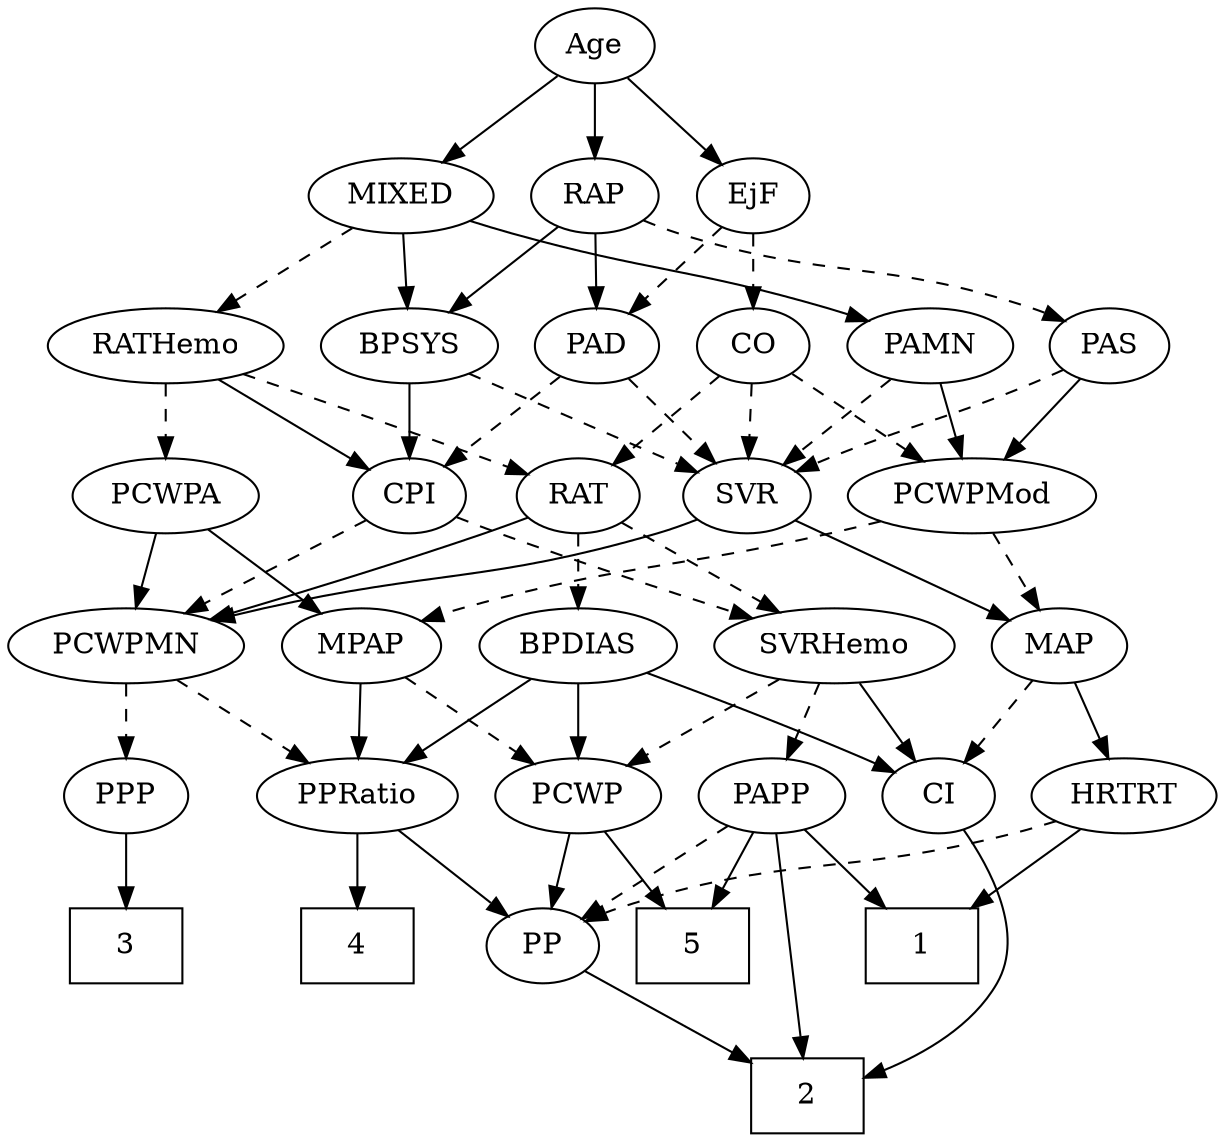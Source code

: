 strict digraph {
	graph [bb="0,0,532.69,540"];
	node [label="\N"];
	1	[height=0.5,
		pos="417.05,90",
		shape=box,
		width=0.75];
	2	[height=0.5,
		pos="362.05,18",
		shape=box,
		width=0.75];
	3	[height=0.5,
		pos="50.046,90",
		shape=box,
		width=0.75];
	4	[height=0.5,
		pos="153.05,90",
		shape=box,
		width=0.75];
	5	[height=0.5,
		pos="307.05,90",
		shape=box,
		width=0.75];
	Age	[height=0.5,
		pos="254.05,522",
		width=0.75];
	EjF	[height=0.5,
		pos="327.05,450",
		width=0.75];
	Age -> EjF	[pos="e,312.29,465.14 268.82,506.83 279.21,496.87 293.29,483.37 305,472.14",
		style=solid];
	RAP	[height=0.5,
		pos="254.05,450",
		width=0.77632];
	Age -> RAP	[pos="e,254.05,468.1 254.05,503.7 254.05,495.98 254.05,486.71 254.05,478.11",
		style=solid];
	MIXED	[height=0.5,
		pos="168.05,450",
		width=1.1193];
	Age -> MIXED	[pos="e,186.67,466.16 237.46,507.5 225.3,497.61 208.54,483.96 194.54,472.56",
		style=solid];
	PAD	[height=0.5,
		pos="254.05,378",
		width=0.79437];
	EjF -> PAD	[pos="e,269.05,393.38 312.27,434.83 301.95,424.94 287.99,411.55 276.32,400.36",
		style=dashed];
	CO	[height=0.5,
		pos="328.05,378",
		width=0.75];
	EjF -> CO	[pos="e,327.8,396.1 327.29,431.7 327.4,423.98 327.54,414.71 327.66,406.11",
		style=dashed];
	BPSYS	[height=0.5,
		pos="170.05,378",
		width=1.0471];
	RAP -> BPSYS	[pos="e,188.06,394.01 237.45,435.17 225.65,425.34 209.57,411.93 196.07,400.69",
		style=solid];
	RAP -> PAD	[pos="e,254.05,396.1 254.05,431.7 254.05,423.98 254.05,414.71 254.05,406.11",
		style=solid];
	PAS	[height=0.5,
		pos="490.05,378",
		width=0.75];
	RAP -> PAS	[pos="e,469.43,389.7 275.65,438.14 280.62,435.9 285.95,433.71 291.05,432 361.37,408.38 383.84,419.99 454.05,396 455.96,395.35 457.9,394.62 \
459.85,393.85",
		style=dashed];
	MIXED -> BPSYS	[pos="e,169.56,396.1 168.54,431.7 168.76,423.98 169.03,414.71 169.27,406.11",
		style=solid];
	PAMN	[height=0.5,
		pos="409.05,378",
		width=1.011];
	MIXED -> PAMN	[pos="e,381.62,389.96 198.22,438.03 204.41,435.92 210.91,433.81 217.05,432 281.56,412.96 299.8,415.92 364.05,396 366.65,395.19 369.32,\
394.32 372,393.4",
		style=solid];
	RATHemo	[height=0.5,
		pos="65.046,378",
		width=1.3721];
	MIXED -> RATHemo	[pos="e,87.429,394.21 146.7,434.5 132.09,424.56 112.47,411.23 96.12,400.12",
		style=dashed];
	MPAP	[height=0.5,
		pos="153.05,234",
		width=0.97491];
	PPRatio	[height=0.5,
		pos="153.05,162",
		width=1.1013];
	MPAP -> PPRatio	[pos="e,153.05,180.1 153.05,215.7 153.05,207.98 153.05,198.71 153.05,190.11",
		style=solid];
	PCWP	[height=0.5,
		pos="246.05,162",
		width=0.97491];
	MPAP -> PCWP	[pos="e,227.12,177.25 172.32,218.5 185.75,208.39 203.86,194.75 218.77,183.53",
		style=dashed];
	CPI	[height=0.5,
		pos="170.05,306",
		width=0.75];
	BPSYS -> CPI	[pos="e,170.05,324.1 170.05,359.7 170.05,351.98 170.05,342.71 170.05,334.11",
		style=solid];
	SVR	[height=0.5,
		pos="324.05,306",
		width=0.77632];
	BPSYS -> SVR	[pos="e,301.91,317.06 196.52,364.97 223.14,352.87 264.17,334.21 292.47,321.35",
		style=dashed];
	PAD -> CPI	[pos="e,186.32,320.56 237.45,363.17 225.06,352.85 207.94,338.58 194.06,327.01",
		style=dashed];
	PAD -> SVR	[pos="e,309.22,321.82 268.89,362.15 278.54,352.5 291.3,339.75 302.11,328.94",
		style=dashed];
	RAT	[height=0.5,
		pos="248.05,306",
		width=0.75827];
	CO -> RAT	[pos="e,263.82,320.8 312.24,363.17 300.63,353.01 284.65,339.03 271.54,327.56",
		style=dashed];
	CO -> SVR	[pos="e,325.02,324.1 327.06,359.7 326.62,351.98 326.09,342.71 325.59,334.11",
		style=dashed];
	PCWPMod	[height=0.5,
		pos="422.05,306",
		width=1.4443];
	CO -> PCWPMod	[pos="e,401.16,322.55 345.73,363.83 359.01,353.94 377.49,340.18 392.94,328.67",
		style=dashed];
	PAS -> SVR	[pos="e,345.86,317.29 468.84,366.68 464.01,364.41 458.87,362.07 454.05,360 413.31,342.53 401.87,341.26 361.05,324 359.19,323.22 357.29,\
322.39 355.38,321.56",
		style=dashed];
	PAS -> PCWPMod	[pos="e,437.78,323.2 475.96,362.5 467,353.28 455.21,341.14 444.93,330.56",
		style=solid];
	PAMN -> SVR	[pos="e,340.6,320.64 391.02,362.15 378.67,351.98 362.14,338.37 348.59,327.21",
		style=dashed];
	PAMN -> PCWPMod	[pos="e,418.84,324.28 412.19,360.05 413.62,352.35 415.35,343.03 416.96,334.36",
		style=solid];
	RATHemo -> CPI	[pos="e,151.5,319.36 87.829,361.81 104.06,350.99 125.94,336.4 143.05,325",
		style=solid];
	RATHemo -> RAT	[pos="e,225.42,316.28 98.467,364.71 127.09,354.11 169.38,338.31 206.05,324 209.3,322.73 212.68,321.39 216.05,320.05",
		style=dashed];
	PCWPA	[height=0.5,
		pos="65.046,306",
		width=1.1555];
	RATHemo -> PCWPA	[pos="e,65.046,324.1 65.046,359.7 65.046,351.98 65.046,342.71 65.046,334.11",
		style=dashed];
	PCWPMN	[height=0.5,
		pos="50.046,234",
		width=1.3902];
	CPI -> PCWPMN	[pos="e,75.32,249.74 150.23,293.44 132.29,282.98 105.48,267.34 84.105,254.87",
		style=dashed];
	SVRHemo	[height=0.5,
		pos="358.05,234",
		width=1.3902];
	CPI -> SVRHemo	[pos="e,323.4,247.18 192.65,295.67 198.92,293.14 205.73,290.42 212.05,288 246.09,274.94 284.9,260.89 313.94,250.54",
		style=dashed];
	RAT -> PCWPMN	[pos="e,86.189,246.63 225.47,295.59 219.21,293.05 212.39,290.36 206.05,288 169.27,274.32 127.13,260.09 95.917,249.82",
		style=solid];
	RAT -> SVRHemo	[pos="e,334.52,249.97 267.21,292.81 283.36,282.53 306.82,267.6 325.85,255.49",
		style=dashed];
	BPDIAS	[height=0.5,
		pos="248.05,234",
		width=1.1735];
	RAT -> BPDIAS	[pos="e,248.05,252.1 248.05,287.7 248.05,279.98 248.05,270.71 248.05,262.11",
		style=dashed];
	SVR -> PCWPMN	[pos="e,87.066,246.14 301.91,294.67 296.18,292.25 289.95,289.84 284.05,288 208.24,264.35 186.14,271.01 109.05,252 105.03,251.01 100.87,\
249.93 96.714,248.81",
		style=solid];
	MAP	[height=0.5,
		pos="457.05,234",
		width=0.84854];
	SVR -> MAP	[pos="e,434.74,246.74 345.12,293.91 366.81,282.49 400.86,264.57 425.71,251.49",
		style=solid];
	PCWPMod -> MPAP	[pos="e,179.81,246.09 383.41,293.88 376,291.85 368.3,289.81 361.05,288 288.63,269.98 268.5,273.51 197.05,252 194.49,251.23 191.87,250.38 \
189.24,249.48",
		style=dashed];
	PCWPMod -> MAP	[pos="e,448.65,251.79 430.52,288.05 434.6,279.89 439.59,269.91 444.13,260.82",
		style=dashed];
	PCWPA -> MPAP	[pos="e,134.89,249.44 84.14,289.81 96.615,279.89 113.07,266.8 126.77,255.9",
		style=solid];
	PCWPA -> PCWPMN	[pos="e,53.747,252.28 61.414,288.05 59.744,280.26 57.722,270.82 55.848,262.08",
		style=solid];
	PPP	[height=0.5,
		pos="50.046,162",
		width=0.75];
	PCWPMN -> PPP	[pos="e,50.046,180.1 50.046,215.7 50.046,207.98 50.046,198.71 50.046,190.11",
		style=dashed];
	PCWPMN -> PPRatio	[pos="e,131.8,177.44 72.395,217.81 87.272,207.7 106.99,194.3 123.2,183.28",
		style=dashed];
	SVRHemo -> PCWP	[pos="e,267.49,176.4 334.29,218.15 317.3,207.53 294.29,193.15 276.03,181.74",
		style=dashed];
	CI	[height=0.5,
		pos="408.05,162",
		width=0.75];
	SVRHemo -> CI	[pos="e,396.97,178.51 369.89,216.41 376.24,207.53 384.16,196.44 391.14,186.67",
		style=solid];
	PAPP	[height=0.5,
		pos="331.05,162",
		width=0.88464];
	SVRHemo -> PAPP	[pos="e,337.52,179.79 351.51,216.05 348.43,208.06 344.67,198.33 341.23,189.4",
		style=dashed];
	BPDIAS -> PPRatio	[pos="e,173.16,177.82 227.9,218.15 214.42,208.22 196.49,195.01 181.55,184.01",
		style=solid];
	BPDIAS -> PCWP	[pos="e,246.53,180.1 247.55,215.7 247.33,207.98 247.07,198.71 246.82,190.11",
		style=solid];
	BPDIAS -> CI	[pos="e,386.79,173.2 277.24,220.88 302.46,210.33 339.8,194.5 372.05,180 373.84,179.19 375.68,178.35 377.54,177.5",
		style=solid];
	MAP -> CI	[pos="e,419.12,178.82 445.93,217.12 439.72,208.26 431.87,197.04 424.93,187.12",
		style=dashed];
	HRTRT	[height=0.5,
		pos="493.05,162",
		width=1.1013];
	MAP -> HRTRT	[pos="e,484.33,179.96 465.58,216.41 469.77,208.25 474.93,198.22 479.64,189.07",
		style=solid];
	PP	[height=0.5,
		pos="235.05,90",
		width=0.75];
	PP -> 2	[pos="e,334.93,33.948 255.17,77.908 274.19,67.426 303.15,51.463 326.13,38.797",
		style=solid];
	PPP -> 3	[pos="e,50.046,108.1 50.046,143.7 50.046,135.98 50.046,126.71 50.046,118.11",
		style=solid];
	PPRatio -> 4	[pos="e,153.05,108.1 153.05,143.7 153.05,135.98 153.05,126.71 153.05,118.11",
		style=solid];
	PPRatio -> PP	[pos="e,218.96,104.74 170.84,145.81 182.7,135.69 198.42,122.27 211.33,111.24",
		style=solid];
	PCWP -> 5	[pos="e,291.98,108.29 259.89,145.12 267.36,136.54 276.75,125.77 285.18,116.09",
		style=solid];
	PCWP -> PP	[pos="e,237.73,108.1 243.33,143.7 242.11,135.98 240.66,126.71 239.31,118.11",
		style=solid];
	CI -> 2	[pos="e,389.33,26.659 423.88,147.19 442.17,129.48 467.97,97.969 453.05,72 441.38,51.704 418.62,38.451 398.78,30.274",
		style=solid];
	PAPP -> 1	[pos="e,396.02,108.11 348.45,146.83 359.83,137.57 374.97,125.25 388.13,114.53",
		style=solid];
	PAPP -> 2	[pos="e,358.47,36.075 334.99,143.83 337.36,133.46 340.41,119.98 343.05,108 347.6,87.299 352.6,63.853 356.32,46.224",
		style=solid];
	PAPP -> 5	[pos="e,312.97,108.28 325.24,144.05 322.53,136.18 319.26,126.62 316.23,117.79",
		style=solid];
	PAPP -> PP	[pos="e,252.68,103.86 312.08,147.17 297.51,136.55 277.22,121.76 261.13,110.02",
		style=dashed];
	HRTRT -> 1	[pos="e,435.73,108.21 476.18,145.46 466.54,136.58 454.23,125.25 443.35,115.23",
		style=solid];
	HRTRT -> PP	[pos="e,255.64,101.74 463.18,149.95 456.9,147.83 450.29,145.73 444.05,144 368.35,123.09 345.52,132.94 271.05,108 269.13,107.36 267.18,\
106.64 265.23,105.87",
		style=dashed];
}
